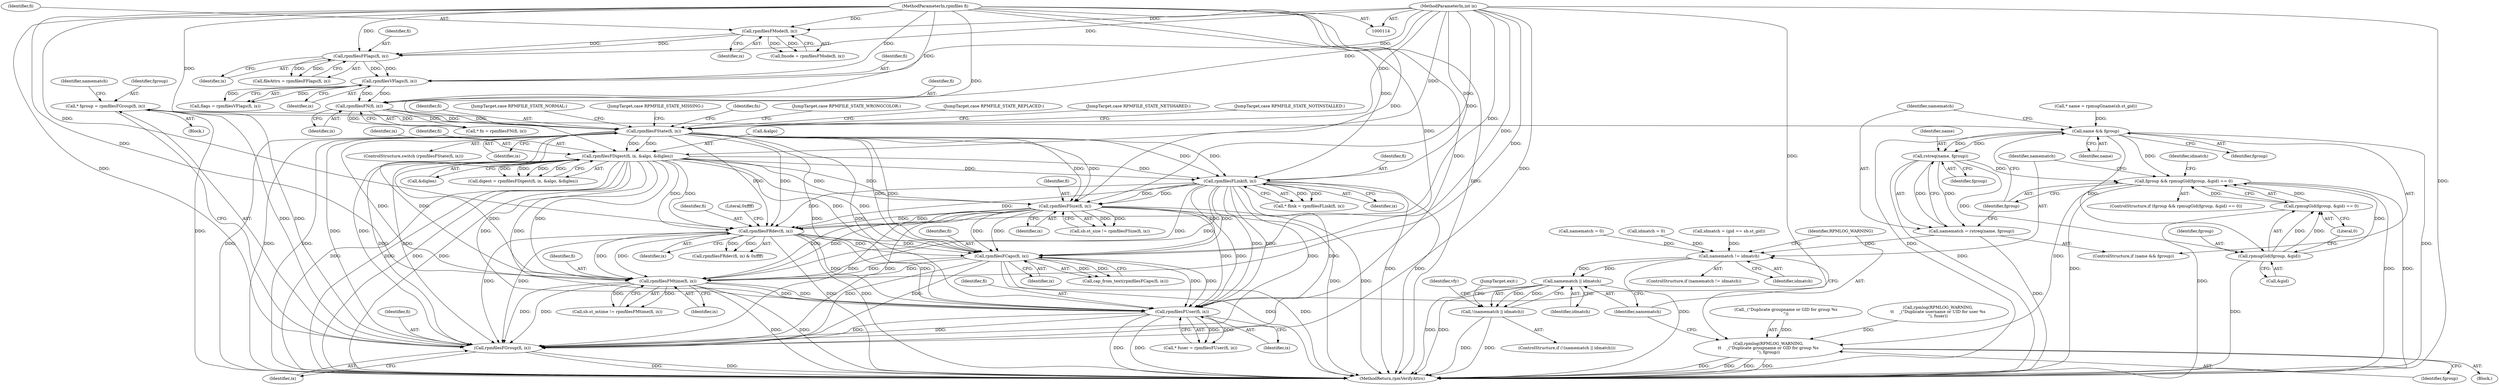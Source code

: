digraph "0_rpm_c815822c8bdb138066ff58c624ae83e3a12ebfa9@pointer" {
"1000646" [label="(Call,* fgroup = rpmfilesFGroup(fi, ix))"];
"1000648" [label="(Call,rpmfilesFGroup(fi, ix))"];
"1000578" [label="(Call,rpmfilesFUser(fi, ix))"];
"1000274" [label="(Call,rpmfilesFDigest(fi, ix, &algo, &diglen))"];
"1000149" [label="(Call,rpmfilesFState(fi, ix))"];
"1000140" [label="(Call,rpmfilesFN(fi, ix))"];
"1000134" [label="(Call,rpmfilesVFlags(fi, ix))"];
"1000128" [label="(Call,rpmfilesFFlags(fi, ix))"];
"1000122" [label="(Call,rpmfilesFMode(fi, ix))"];
"1000115" [label="(MethodParameterIn,rpmfiles fi)"];
"1000116" [label="(MethodParameterIn,int ix)"];
"1000556" [label="(Call,rpmfilesFMtime(fi, ix))"];
"1000490" [label="(Call,rpmfilesFRdev(fi, ix))"];
"1000381" [label="(Call,rpmfilesFSize(fi, ix))"];
"1000351" [label="(Call,rpmfilesFLink(fi, ix))"];
"1000511" [label="(Call,rpmfilesFCaps(fi, ix))"];
"1000661" [label="(Call,name && fgroup)"];
"1000666" [label="(Call,rstreq(name, fgroup))"];
"1000664" [label="(Call,namematch = rstreq(name, fgroup))"];
"1000686" [label="(Call,namematch != idmatch)"];
"1000697" [label="(Call,namematch || idmatch)"];
"1000696" [label="(Call,!(namematch || idmatch))"];
"1000670" [label="(Call,fgroup && rpmugGid(fgroup, &gid) == 0)"];
"1000690" [label="(Call,rpmlog(RPMLOG_WARNING,\n\t\t    _(\"Duplicate groupname or GID for group %s\n\"), fgroup))"];
"1000673" [label="(Call,rpmugGid(fgroup, &gid))"];
"1000672" [label="(Call,rpmugGid(fgroup, &gid) == 0)"];
"1000576" [label="(Call,* fuser = rpmfilesFUser(fi, ix))"];
"1000124" [label="(Identifier,ix)"];
"1000660" [label="(ControlStructure,if (name && fgroup))"];
"1000694" [label="(Identifier,fgroup)"];
"1000275" [label="(Identifier,fi)"];
"1000491" [label="(Identifier,fi)"];
"1000279" [label="(Call,&diglen)"];
"1000668" [label="(Identifier,fgroup)"];
"1000277" [label="(Call,&algo)"];
"1000134" [label="(Call,rpmfilesVFlags(fi, ix))"];
"1000706" [label="(MethodReturn,rpmVerifyAttrs)"];
"1000492" [label="(Identifier,ix)"];
"1000685" [label="(ControlStructure,if (namematch != idmatch))"];
"1000663" [label="(Identifier,fgroup)"];
"1000552" [label="(Call,sb.st_mtime != rpmfilesFMtime(fi, ix))"];
"1000272" [label="(Call,digest = rpmfilesFDigest(fi, ix, &algo, &diglen))"];
"1000129" [label="(Identifier,fi)"];
"1000510" [label="(Call,cap_from_text(rpmfilesFCaps(fi, ix)))"];
"1000689" [label="(Block,)"];
"1000690" [label="(Call,rpmlog(RPMLOG_WARNING,\n\t\t    _(\"Duplicate groupname or GID for group %s\n\"), fgroup))"];
"1000675" [label="(Call,&gid)"];
"1000135" [label="(Identifier,fi)"];
"1000175" [label="(JumpTarget,case RPMFILE_STATE_MISSING:)"];
"1000180" [label="(Identifier,fn)"];
"1000132" [label="(Call,flags = rpmfilesVFlags(fi, ix))"];
"1000691" [label="(Identifier,RPMLOG_WARNING)"];
"1000664" [label="(Call,namematch = rstreq(name, fgroup))"];
"1000662" [label="(Identifier,name)"];
"1000116" [label="(MethodParameterIn,int ix)"];
"1000679" [label="(Identifier,idmatch)"];
"1000649" [label="(Identifier,fi)"];
"1000669" [label="(ControlStructure,if (fgroup && rpmugGid(fgroup, &gid) == 0))"];
"1000678" [label="(Call,idmatch = (gid == sb.st_gid))"];
"1000671" [label="(Identifier,fgroup)"];
"1000123" [label="(Identifier,fi)"];
"1000115" [label="(MethodParameterIn,rpmfiles fi)"];
"1000513" [label="(Identifier,ix)"];
"1000381" [label="(Call,rpmfilesFSize(fi, ix))"];
"1000140" [label="(Call,rpmfilesFN(fi, ix))"];
"1000120" [label="(Call,fmode = rpmfilesFMode(fi, ix))"];
"1000699" [label="(Identifier,idmatch)"];
"1000162" [label="(JumpTarget,case RPMFILE_STATE_WRONGCOLOR:)"];
"1000677" [label="(Literal,0)"];
"1000138" [label="(Call,* fn = rpmfilesFN(fi, ix))"];
"1000157" [label="(JumpTarget,case RPMFILE_STATE_REPLACED:)"];
"1000672" [label="(Call,rpmugGid(fgroup, &gid) == 0)"];
"1000692" [label="(Call,_(\"Duplicate groupname or GID for group %s\n\"))"];
"1000382" [label="(Identifier,fi)"];
"1000579" [label="(Identifier,fi)"];
"1000352" [label="(Identifier,fi)"];
"1000148" [label="(ControlStructure,switch (rpmfilesFState(fi, ix)))"];
"1000153" [label="(JumpTarget,case RPMFILE_STATE_NETSHARED:)"];
"1000511" [label="(Call,rpmfilesFCaps(fi, ix))"];
"1000154" [label="(JumpTarget,case RPMFILE_STATE_NOTINSTALLED:)"];
"1000151" [label="(Identifier,ix)"];
"1000493" [label="(Literal,0xffff)"];
"1000141" [label="(Identifier,fi)"];
"1000558" [label="(Identifier,ix)"];
"1000383" [label="(Identifier,ix)"];
"1000557" [label="(Identifier,fi)"];
"1000695" [label="(ControlStructure,if (!(namematch || idmatch)))"];
"1000647" [label="(Identifier,fgroup)"];
"1000142" [label="(Identifier,ix)"];
"1000377" [label="(Call,sb.st_size != rpmfilesFSize(fi, ix))"];
"1000489" [label="(Call,rpmfilesFRdev(fi, ix) & 0xffff)"];
"1000126" [label="(Call,fileAttrs = rpmfilesFFlags(fi, ix))"];
"1000620" [label="(Call,rpmlog(RPMLOG_WARNING,\n\t\t    _(\"Duplicate username or UID for user %s\n\"), fuser))"];
"1000687" [label="(Identifier,namematch)"];
"1000666" [label="(Call,rstreq(name, fgroup))"];
"1000351" [label="(Call,rpmfilesFLink(fi, ix))"];
"1000650" [label="(Identifier,ix)"];
"1000639" [label="(Call,* name = rpmugGname(sb.st_gid))"];
"1000490" [label="(Call,rpmfilesFRdev(fi, ix))"];
"1000654" [label="(Identifier,namematch)"];
"1000667" [label="(Identifier,name)"];
"1000349" [label="(Call,* flink = rpmfilesFLink(fi, ix))"];
"1000149" [label="(Call,rpmfilesFState(fi, ix))"];
"1000661" [label="(Call,name && fgroup)"];
"1000665" [label="(Identifier,namematch)"];
"1000122" [label="(Call,rpmfilesFMode(fi, ix))"];
"1000512" [label="(Identifier,fi)"];
"1000276" [label="(Identifier,ix)"];
"1000580" [label="(Identifier,ix)"];
"1000646" [label="(Call,* fgroup = rpmfilesFGroup(fi, ix))"];
"1000653" [label="(Call,namematch = 0)"];
"1000696" [label="(Call,!(namematch || idmatch))"];
"1000128" [label="(Call,rpmfilesFFlags(fi, ix))"];
"1000703" [label="(JumpTarget,exit:)"];
"1000670" [label="(Call,fgroup && rpmugGid(fgroup, &gid) == 0)"];
"1000150" [label="(Identifier,fi)"];
"1000648" [label="(Call,rpmfilesFGroup(fi, ix))"];
"1000174" [label="(JumpTarget,case RPMFILE_STATE_NORMAL:)"];
"1000578" [label="(Call,rpmfilesFUser(fi, ix))"];
"1000686" [label="(Call,namematch != idmatch)"];
"1000130" [label="(Identifier,ix)"];
"1000674" [label="(Identifier,fgroup)"];
"1000698" [label="(Identifier,namematch)"];
"1000556" [label="(Call,rpmfilesFMtime(fi, ix))"];
"1000701" [label="(Identifier,vfy)"];
"1000673" [label="(Call,rpmugGid(fgroup, &gid))"];
"1000353" [label="(Identifier,ix)"];
"1000688" [label="(Identifier,idmatch)"];
"1000637" [label="(Block,)"];
"1000697" [label="(Call,namematch || idmatch)"];
"1000657" [label="(Call,idmatch = 0)"];
"1000274" [label="(Call,rpmfilesFDigest(fi, ix, &algo, &diglen))"];
"1000136" [label="(Identifier,ix)"];
"1000646" -> "1000637"  [label="AST: "];
"1000646" -> "1000648"  [label="CFG: "];
"1000647" -> "1000646"  [label="AST: "];
"1000648" -> "1000646"  [label="AST: "];
"1000654" -> "1000646"  [label="CFG: "];
"1000646" -> "1000706"  [label="DDG: "];
"1000648" -> "1000646"  [label="DDG: "];
"1000648" -> "1000646"  [label="DDG: "];
"1000646" -> "1000661"  [label="DDG: "];
"1000648" -> "1000650"  [label="CFG: "];
"1000649" -> "1000648"  [label="AST: "];
"1000650" -> "1000648"  [label="AST: "];
"1000648" -> "1000706"  [label="DDG: "];
"1000648" -> "1000706"  [label="DDG: "];
"1000578" -> "1000648"  [label="DDG: "];
"1000578" -> "1000648"  [label="DDG: "];
"1000274" -> "1000648"  [label="DDG: "];
"1000274" -> "1000648"  [label="DDG: "];
"1000556" -> "1000648"  [label="DDG: "];
"1000556" -> "1000648"  [label="DDG: "];
"1000490" -> "1000648"  [label="DDG: "];
"1000490" -> "1000648"  [label="DDG: "];
"1000381" -> "1000648"  [label="DDG: "];
"1000381" -> "1000648"  [label="DDG: "];
"1000511" -> "1000648"  [label="DDG: "];
"1000511" -> "1000648"  [label="DDG: "];
"1000149" -> "1000648"  [label="DDG: "];
"1000149" -> "1000648"  [label="DDG: "];
"1000351" -> "1000648"  [label="DDG: "];
"1000351" -> "1000648"  [label="DDG: "];
"1000115" -> "1000648"  [label="DDG: "];
"1000116" -> "1000648"  [label="DDG: "];
"1000578" -> "1000576"  [label="AST: "];
"1000578" -> "1000580"  [label="CFG: "];
"1000579" -> "1000578"  [label="AST: "];
"1000580" -> "1000578"  [label="AST: "];
"1000576" -> "1000578"  [label="CFG: "];
"1000578" -> "1000706"  [label="DDG: "];
"1000578" -> "1000706"  [label="DDG: "];
"1000578" -> "1000576"  [label="DDG: "];
"1000578" -> "1000576"  [label="DDG: "];
"1000274" -> "1000578"  [label="DDG: "];
"1000274" -> "1000578"  [label="DDG: "];
"1000556" -> "1000578"  [label="DDG: "];
"1000556" -> "1000578"  [label="DDG: "];
"1000490" -> "1000578"  [label="DDG: "];
"1000490" -> "1000578"  [label="DDG: "];
"1000381" -> "1000578"  [label="DDG: "];
"1000381" -> "1000578"  [label="DDG: "];
"1000511" -> "1000578"  [label="DDG: "];
"1000511" -> "1000578"  [label="DDG: "];
"1000149" -> "1000578"  [label="DDG: "];
"1000149" -> "1000578"  [label="DDG: "];
"1000351" -> "1000578"  [label="DDG: "];
"1000351" -> "1000578"  [label="DDG: "];
"1000115" -> "1000578"  [label="DDG: "];
"1000116" -> "1000578"  [label="DDG: "];
"1000274" -> "1000272"  [label="AST: "];
"1000274" -> "1000279"  [label="CFG: "];
"1000275" -> "1000274"  [label="AST: "];
"1000276" -> "1000274"  [label="AST: "];
"1000277" -> "1000274"  [label="AST: "];
"1000279" -> "1000274"  [label="AST: "];
"1000272" -> "1000274"  [label="CFG: "];
"1000274" -> "1000706"  [label="DDG: "];
"1000274" -> "1000706"  [label="DDG: "];
"1000274" -> "1000706"  [label="DDG: "];
"1000274" -> "1000706"  [label="DDG: "];
"1000274" -> "1000272"  [label="DDG: "];
"1000274" -> "1000272"  [label="DDG: "];
"1000274" -> "1000272"  [label="DDG: "];
"1000274" -> "1000272"  [label="DDG: "];
"1000149" -> "1000274"  [label="DDG: "];
"1000149" -> "1000274"  [label="DDG: "];
"1000115" -> "1000274"  [label="DDG: "];
"1000116" -> "1000274"  [label="DDG: "];
"1000274" -> "1000351"  [label="DDG: "];
"1000274" -> "1000351"  [label="DDG: "];
"1000274" -> "1000381"  [label="DDG: "];
"1000274" -> "1000381"  [label="DDG: "];
"1000274" -> "1000490"  [label="DDG: "];
"1000274" -> "1000490"  [label="DDG: "];
"1000274" -> "1000511"  [label="DDG: "];
"1000274" -> "1000511"  [label="DDG: "];
"1000274" -> "1000556"  [label="DDG: "];
"1000274" -> "1000556"  [label="DDG: "];
"1000149" -> "1000148"  [label="AST: "];
"1000149" -> "1000151"  [label="CFG: "];
"1000150" -> "1000149"  [label="AST: "];
"1000151" -> "1000149"  [label="AST: "];
"1000153" -> "1000149"  [label="CFG: "];
"1000154" -> "1000149"  [label="CFG: "];
"1000157" -> "1000149"  [label="CFG: "];
"1000162" -> "1000149"  [label="CFG: "];
"1000174" -> "1000149"  [label="CFG: "];
"1000175" -> "1000149"  [label="CFG: "];
"1000180" -> "1000149"  [label="CFG: "];
"1000149" -> "1000706"  [label="DDG: "];
"1000149" -> "1000706"  [label="DDG: "];
"1000149" -> "1000706"  [label="DDG: "];
"1000140" -> "1000149"  [label="DDG: "];
"1000140" -> "1000149"  [label="DDG: "];
"1000115" -> "1000149"  [label="DDG: "];
"1000116" -> "1000149"  [label="DDG: "];
"1000149" -> "1000351"  [label="DDG: "];
"1000149" -> "1000351"  [label="DDG: "];
"1000149" -> "1000381"  [label="DDG: "];
"1000149" -> "1000381"  [label="DDG: "];
"1000149" -> "1000490"  [label="DDG: "];
"1000149" -> "1000490"  [label="DDG: "];
"1000149" -> "1000511"  [label="DDG: "];
"1000149" -> "1000511"  [label="DDG: "];
"1000149" -> "1000556"  [label="DDG: "];
"1000149" -> "1000556"  [label="DDG: "];
"1000140" -> "1000138"  [label="AST: "];
"1000140" -> "1000142"  [label="CFG: "];
"1000141" -> "1000140"  [label="AST: "];
"1000142" -> "1000140"  [label="AST: "];
"1000138" -> "1000140"  [label="CFG: "];
"1000140" -> "1000138"  [label="DDG: "];
"1000140" -> "1000138"  [label="DDG: "];
"1000134" -> "1000140"  [label="DDG: "];
"1000134" -> "1000140"  [label="DDG: "];
"1000115" -> "1000140"  [label="DDG: "];
"1000116" -> "1000140"  [label="DDG: "];
"1000134" -> "1000132"  [label="AST: "];
"1000134" -> "1000136"  [label="CFG: "];
"1000135" -> "1000134"  [label="AST: "];
"1000136" -> "1000134"  [label="AST: "];
"1000132" -> "1000134"  [label="CFG: "];
"1000134" -> "1000132"  [label="DDG: "];
"1000134" -> "1000132"  [label="DDG: "];
"1000128" -> "1000134"  [label="DDG: "];
"1000128" -> "1000134"  [label="DDG: "];
"1000115" -> "1000134"  [label="DDG: "];
"1000116" -> "1000134"  [label="DDG: "];
"1000128" -> "1000126"  [label="AST: "];
"1000128" -> "1000130"  [label="CFG: "];
"1000129" -> "1000128"  [label="AST: "];
"1000130" -> "1000128"  [label="AST: "];
"1000126" -> "1000128"  [label="CFG: "];
"1000128" -> "1000126"  [label="DDG: "];
"1000128" -> "1000126"  [label="DDG: "];
"1000122" -> "1000128"  [label="DDG: "];
"1000122" -> "1000128"  [label="DDG: "];
"1000115" -> "1000128"  [label="DDG: "];
"1000116" -> "1000128"  [label="DDG: "];
"1000122" -> "1000120"  [label="AST: "];
"1000122" -> "1000124"  [label="CFG: "];
"1000123" -> "1000122"  [label="AST: "];
"1000124" -> "1000122"  [label="AST: "];
"1000120" -> "1000122"  [label="CFG: "];
"1000122" -> "1000120"  [label="DDG: "];
"1000122" -> "1000120"  [label="DDG: "];
"1000115" -> "1000122"  [label="DDG: "];
"1000116" -> "1000122"  [label="DDG: "];
"1000115" -> "1000114"  [label="AST: "];
"1000115" -> "1000706"  [label="DDG: "];
"1000115" -> "1000351"  [label="DDG: "];
"1000115" -> "1000381"  [label="DDG: "];
"1000115" -> "1000490"  [label="DDG: "];
"1000115" -> "1000511"  [label="DDG: "];
"1000115" -> "1000556"  [label="DDG: "];
"1000116" -> "1000114"  [label="AST: "];
"1000116" -> "1000706"  [label="DDG: "];
"1000116" -> "1000351"  [label="DDG: "];
"1000116" -> "1000381"  [label="DDG: "];
"1000116" -> "1000490"  [label="DDG: "];
"1000116" -> "1000511"  [label="DDG: "];
"1000116" -> "1000556"  [label="DDG: "];
"1000556" -> "1000552"  [label="AST: "];
"1000556" -> "1000558"  [label="CFG: "];
"1000557" -> "1000556"  [label="AST: "];
"1000558" -> "1000556"  [label="AST: "];
"1000552" -> "1000556"  [label="CFG: "];
"1000556" -> "1000706"  [label="DDG: "];
"1000556" -> "1000706"  [label="DDG: "];
"1000556" -> "1000552"  [label="DDG: "];
"1000556" -> "1000552"  [label="DDG: "];
"1000490" -> "1000556"  [label="DDG: "];
"1000490" -> "1000556"  [label="DDG: "];
"1000381" -> "1000556"  [label="DDG: "];
"1000381" -> "1000556"  [label="DDG: "];
"1000511" -> "1000556"  [label="DDG: "];
"1000511" -> "1000556"  [label="DDG: "];
"1000351" -> "1000556"  [label="DDG: "];
"1000351" -> "1000556"  [label="DDG: "];
"1000490" -> "1000489"  [label="AST: "];
"1000490" -> "1000492"  [label="CFG: "];
"1000491" -> "1000490"  [label="AST: "];
"1000492" -> "1000490"  [label="AST: "];
"1000493" -> "1000490"  [label="CFG: "];
"1000490" -> "1000706"  [label="DDG: "];
"1000490" -> "1000706"  [label="DDG: "];
"1000490" -> "1000489"  [label="DDG: "];
"1000490" -> "1000489"  [label="DDG: "];
"1000381" -> "1000490"  [label="DDG: "];
"1000381" -> "1000490"  [label="DDG: "];
"1000351" -> "1000490"  [label="DDG: "];
"1000351" -> "1000490"  [label="DDG: "];
"1000490" -> "1000511"  [label="DDG: "];
"1000490" -> "1000511"  [label="DDG: "];
"1000381" -> "1000377"  [label="AST: "];
"1000381" -> "1000383"  [label="CFG: "];
"1000382" -> "1000381"  [label="AST: "];
"1000383" -> "1000381"  [label="AST: "];
"1000377" -> "1000381"  [label="CFG: "];
"1000381" -> "1000706"  [label="DDG: "];
"1000381" -> "1000706"  [label="DDG: "];
"1000381" -> "1000377"  [label="DDG: "];
"1000381" -> "1000377"  [label="DDG: "];
"1000351" -> "1000381"  [label="DDG: "];
"1000351" -> "1000381"  [label="DDG: "];
"1000381" -> "1000511"  [label="DDG: "];
"1000381" -> "1000511"  [label="DDG: "];
"1000351" -> "1000349"  [label="AST: "];
"1000351" -> "1000353"  [label="CFG: "];
"1000352" -> "1000351"  [label="AST: "];
"1000353" -> "1000351"  [label="AST: "];
"1000349" -> "1000351"  [label="CFG: "];
"1000351" -> "1000706"  [label="DDG: "];
"1000351" -> "1000706"  [label="DDG: "];
"1000351" -> "1000349"  [label="DDG: "];
"1000351" -> "1000349"  [label="DDG: "];
"1000351" -> "1000511"  [label="DDG: "];
"1000351" -> "1000511"  [label="DDG: "];
"1000511" -> "1000510"  [label="AST: "];
"1000511" -> "1000513"  [label="CFG: "];
"1000512" -> "1000511"  [label="AST: "];
"1000513" -> "1000511"  [label="AST: "];
"1000510" -> "1000511"  [label="CFG: "];
"1000511" -> "1000706"  [label="DDG: "];
"1000511" -> "1000706"  [label="DDG: "];
"1000511" -> "1000510"  [label="DDG: "];
"1000511" -> "1000510"  [label="DDG: "];
"1000661" -> "1000660"  [label="AST: "];
"1000661" -> "1000662"  [label="CFG: "];
"1000661" -> "1000663"  [label="CFG: "];
"1000662" -> "1000661"  [label="AST: "];
"1000663" -> "1000661"  [label="AST: "];
"1000665" -> "1000661"  [label="CFG: "];
"1000671" -> "1000661"  [label="CFG: "];
"1000661" -> "1000706"  [label="DDG: "];
"1000661" -> "1000706"  [label="DDG: "];
"1000639" -> "1000661"  [label="DDG: "];
"1000661" -> "1000666"  [label="DDG: "];
"1000661" -> "1000666"  [label="DDG: "];
"1000661" -> "1000670"  [label="DDG: "];
"1000661" -> "1000673"  [label="DDG: "];
"1000666" -> "1000664"  [label="AST: "];
"1000666" -> "1000668"  [label="CFG: "];
"1000667" -> "1000666"  [label="AST: "];
"1000668" -> "1000666"  [label="AST: "];
"1000664" -> "1000666"  [label="CFG: "];
"1000666" -> "1000706"  [label="DDG: "];
"1000666" -> "1000664"  [label="DDG: "];
"1000666" -> "1000664"  [label="DDG: "];
"1000666" -> "1000670"  [label="DDG: "];
"1000666" -> "1000673"  [label="DDG: "];
"1000664" -> "1000660"  [label="AST: "];
"1000665" -> "1000664"  [label="AST: "];
"1000671" -> "1000664"  [label="CFG: "];
"1000664" -> "1000706"  [label="DDG: "];
"1000664" -> "1000686"  [label="DDG: "];
"1000686" -> "1000685"  [label="AST: "];
"1000686" -> "1000688"  [label="CFG: "];
"1000687" -> "1000686"  [label="AST: "];
"1000688" -> "1000686"  [label="AST: "];
"1000691" -> "1000686"  [label="CFG: "];
"1000698" -> "1000686"  [label="CFG: "];
"1000686" -> "1000706"  [label="DDG: "];
"1000653" -> "1000686"  [label="DDG: "];
"1000678" -> "1000686"  [label="DDG: "];
"1000657" -> "1000686"  [label="DDG: "];
"1000686" -> "1000697"  [label="DDG: "];
"1000686" -> "1000697"  [label="DDG: "];
"1000697" -> "1000696"  [label="AST: "];
"1000697" -> "1000698"  [label="CFG: "];
"1000697" -> "1000699"  [label="CFG: "];
"1000698" -> "1000697"  [label="AST: "];
"1000699" -> "1000697"  [label="AST: "];
"1000696" -> "1000697"  [label="CFG: "];
"1000697" -> "1000706"  [label="DDG: "];
"1000697" -> "1000706"  [label="DDG: "];
"1000697" -> "1000696"  [label="DDG: "];
"1000697" -> "1000696"  [label="DDG: "];
"1000696" -> "1000695"  [label="AST: "];
"1000701" -> "1000696"  [label="CFG: "];
"1000703" -> "1000696"  [label="CFG: "];
"1000696" -> "1000706"  [label="DDG: "];
"1000696" -> "1000706"  [label="DDG: "];
"1000670" -> "1000669"  [label="AST: "];
"1000670" -> "1000671"  [label="CFG: "];
"1000670" -> "1000672"  [label="CFG: "];
"1000671" -> "1000670"  [label="AST: "];
"1000672" -> "1000670"  [label="AST: "];
"1000679" -> "1000670"  [label="CFG: "];
"1000687" -> "1000670"  [label="CFG: "];
"1000670" -> "1000706"  [label="DDG: "];
"1000670" -> "1000706"  [label="DDG: "];
"1000670" -> "1000706"  [label="DDG: "];
"1000673" -> "1000670"  [label="DDG: "];
"1000672" -> "1000670"  [label="DDG: "];
"1000672" -> "1000670"  [label="DDG: "];
"1000670" -> "1000690"  [label="DDG: "];
"1000690" -> "1000689"  [label="AST: "];
"1000690" -> "1000694"  [label="CFG: "];
"1000691" -> "1000690"  [label="AST: "];
"1000692" -> "1000690"  [label="AST: "];
"1000694" -> "1000690"  [label="AST: "];
"1000698" -> "1000690"  [label="CFG: "];
"1000690" -> "1000706"  [label="DDG: "];
"1000690" -> "1000706"  [label="DDG: "];
"1000690" -> "1000706"  [label="DDG: "];
"1000690" -> "1000706"  [label="DDG: "];
"1000620" -> "1000690"  [label="DDG: "];
"1000692" -> "1000690"  [label="DDG: "];
"1000673" -> "1000672"  [label="AST: "];
"1000673" -> "1000675"  [label="CFG: "];
"1000674" -> "1000673"  [label="AST: "];
"1000675" -> "1000673"  [label="AST: "];
"1000677" -> "1000673"  [label="CFG: "];
"1000673" -> "1000706"  [label="DDG: "];
"1000673" -> "1000672"  [label="DDG: "];
"1000673" -> "1000672"  [label="DDG: "];
"1000672" -> "1000677"  [label="CFG: "];
"1000677" -> "1000672"  [label="AST: "];
"1000672" -> "1000706"  [label="DDG: "];
}
